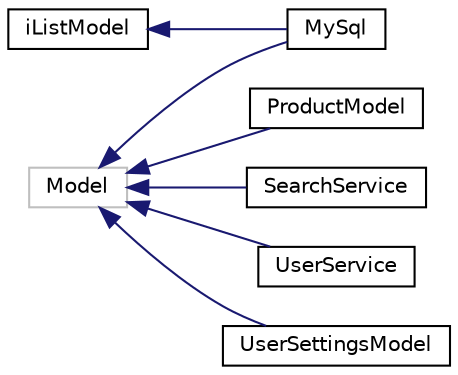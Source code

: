 digraph "Graphical Class Hierarchy"
{
  edge [fontname="Helvetica",fontsize="10",labelfontname="Helvetica",labelfontsize="10"];
  node [fontname="Helvetica",fontsize="10",shape=record];
  rankdir="LR";
  Node67 [label="Model",height=0.2,width=0.4,color="grey75", fillcolor="white", style="filled"];
  Node67 -> Node1 [dir="back",color="midnightblue",fontsize="10",style="solid",fontname="Helvetica"];
  Node1 [label="MySql",height=0.2,width=0.4,color="black", fillcolor="white", style="filled",URL="$class_app_1_1_lists_1_1_my_sql.html"];
  Node67 -> Node68 [dir="back",color="midnightblue",fontsize="10",style="solid",fontname="Helvetica"];
  Node68 [label="ProductModel",height=0.2,width=0.4,color="black", fillcolor="white", style="filled",URL="$class_app_1_1_product_1_1_product_model.html"];
  Node67 -> Node69 [dir="back",color="midnightblue",fontsize="10",style="solid",fontname="Helvetica"];
  Node69 [label="SearchService",height=0.2,width=0.4,color="black", fillcolor="white", style="filled",URL="$class_app_1_1_search_1_1_search_service.html"];
  Node67 -> Node70 [dir="back",color="midnightblue",fontsize="10",style="solid",fontname="Helvetica"];
  Node70 [label="UserService",height=0.2,width=0.4,color="black", fillcolor="white", style="filled",URL="$class_app_1_1_user_1_1_user_service.html"];
  Node67 -> Node71 [dir="back",color="midnightblue",fontsize="10",style="solid",fontname="Helvetica"];
  Node71 [label="UserSettingsModel",height=0.2,width=0.4,color="black", fillcolor="white", style="filled",URL="$class_app_1_1_user_settings_1_1_user_settings_model.html"];
  Node0 [label="iListModel",height=0.2,width=0.4,color="black", fillcolor="white", style="filled",URL="$interface_app_1_1_lists_1_1i_list_model.html"];
  Node0 -> Node1 [dir="back",color="midnightblue",fontsize="10",style="solid",fontname="Helvetica"];
}
